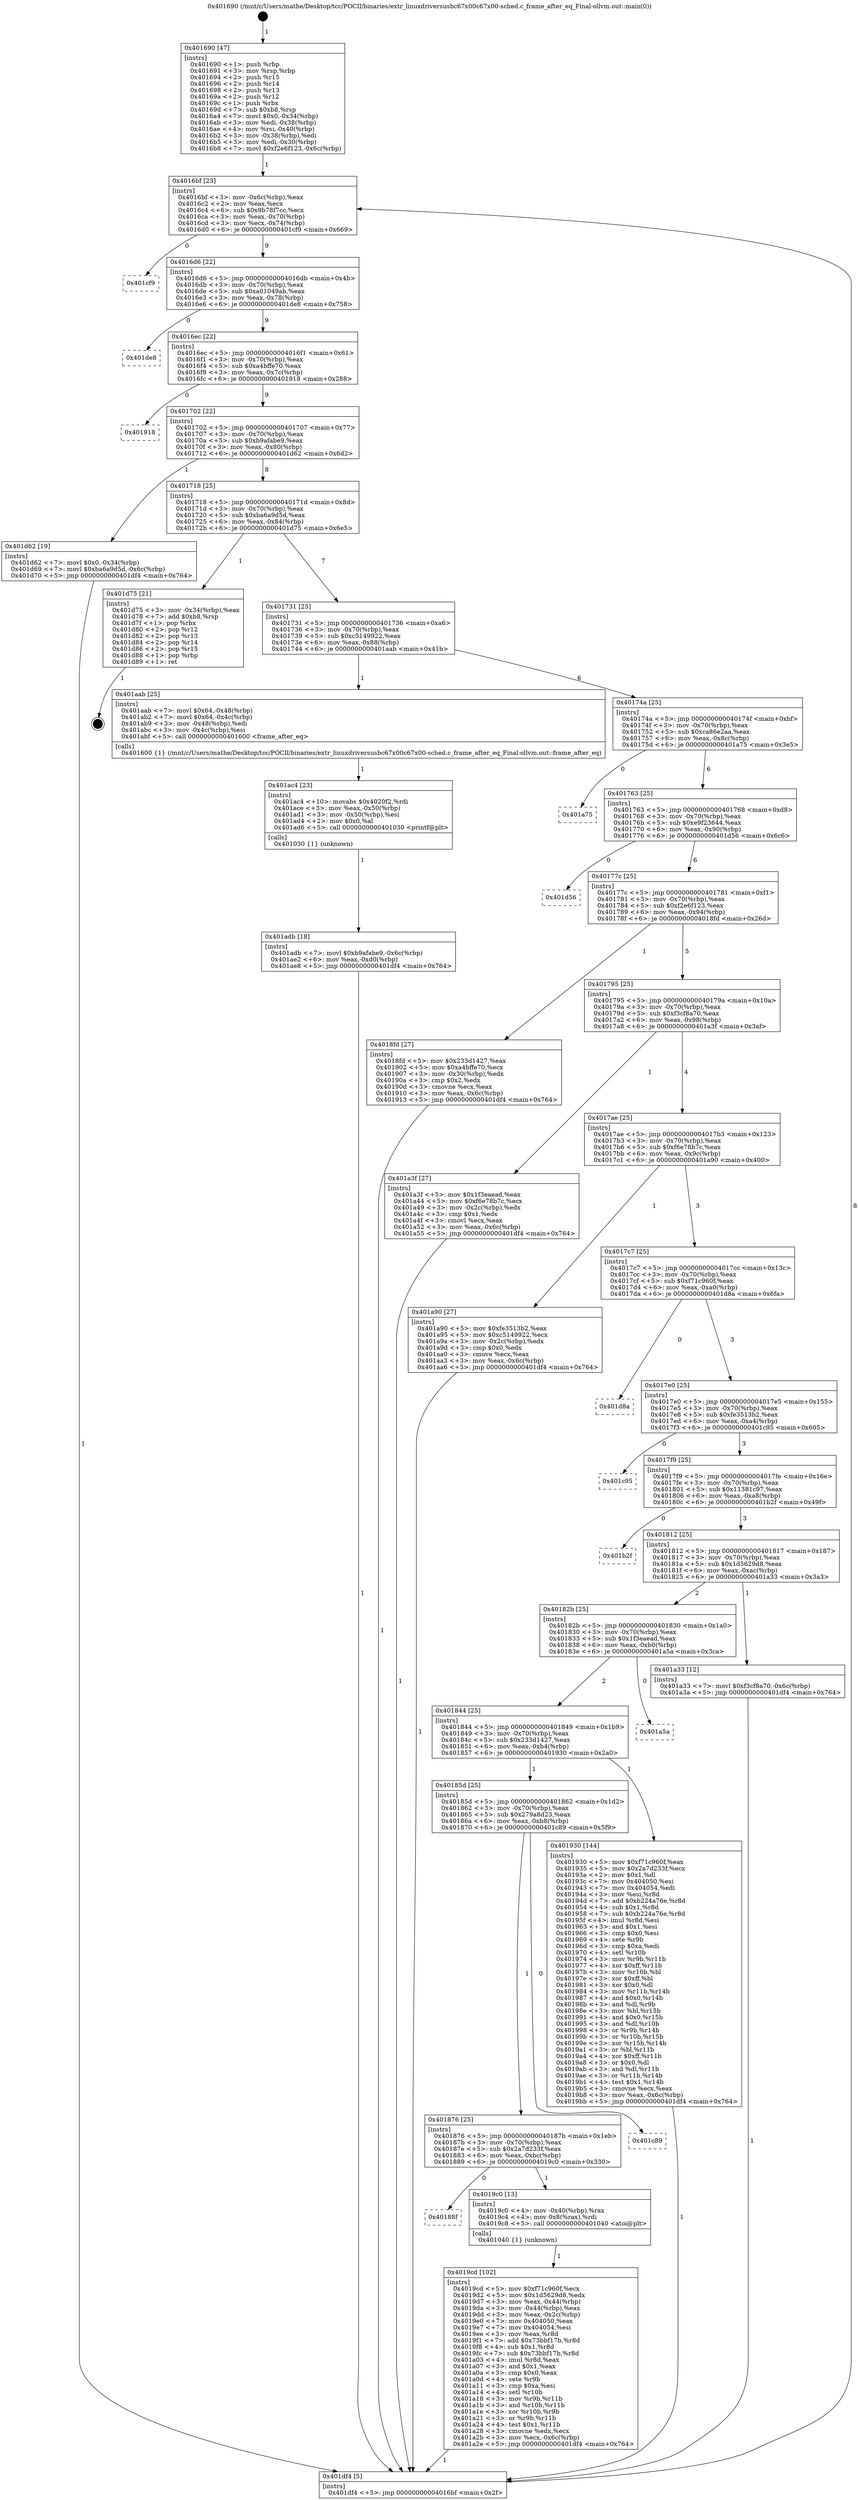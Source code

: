 digraph "0x401690" {
  label = "0x401690 (/mnt/c/Users/mathe/Desktop/tcc/POCII/binaries/extr_linuxdriversusbc67x00c67x00-sched.c_frame_after_eq_Final-ollvm.out::main(0))"
  labelloc = "t"
  node[shape=record]

  Entry [label="",width=0.3,height=0.3,shape=circle,fillcolor=black,style=filled]
  "0x4016bf" [label="{
     0x4016bf [23]\l
     | [instrs]\l
     &nbsp;&nbsp;0x4016bf \<+3\>: mov -0x6c(%rbp),%eax\l
     &nbsp;&nbsp;0x4016c2 \<+2\>: mov %eax,%ecx\l
     &nbsp;&nbsp;0x4016c4 \<+6\>: sub $0x9b78f7cc,%ecx\l
     &nbsp;&nbsp;0x4016ca \<+3\>: mov %eax,-0x70(%rbp)\l
     &nbsp;&nbsp;0x4016cd \<+3\>: mov %ecx,-0x74(%rbp)\l
     &nbsp;&nbsp;0x4016d0 \<+6\>: je 0000000000401cf9 \<main+0x669\>\l
  }"]
  "0x401cf9" [label="{
     0x401cf9\l
  }", style=dashed]
  "0x4016d6" [label="{
     0x4016d6 [22]\l
     | [instrs]\l
     &nbsp;&nbsp;0x4016d6 \<+5\>: jmp 00000000004016db \<main+0x4b\>\l
     &nbsp;&nbsp;0x4016db \<+3\>: mov -0x70(%rbp),%eax\l
     &nbsp;&nbsp;0x4016de \<+5\>: sub $0xa01049ab,%eax\l
     &nbsp;&nbsp;0x4016e3 \<+3\>: mov %eax,-0x78(%rbp)\l
     &nbsp;&nbsp;0x4016e6 \<+6\>: je 0000000000401de8 \<main+0x758\>\l
  }"]
  Exit [label="",width=0.3,height=0.3,shape=circle,fillcolor=black,style=filled,peripheries=2]
  "0x401de8" [label="{
     0x401de8\l
  }", style=dashed]
  "0x4016ec" [label="{
     0x4016ec [22]\l
     | [instrs]\l
     &nbsp;&nbsp;0x4016ec \<+5\>: jmp 00000000004016f1 \<main+0x61\>\l
     &nbsp;&nbsp;0x4016f1 \<+3\>: mov -0x70(%rbp),%eax\l
     &nbsp;&nbsp;0x4016f4 \<+5\>: sub $0xa4bffe70,%eax\l
     &nbsp;&nbsp;0x4016f9 \<+3\>: mov %eax,-0x7c(%rbp)\l
     &nbsp;&nbsp;0x4016fc \<+6\>: je 0000000000401918 \<main+0x288\>\l
  }"]
  "0x401adb" [label="{
     0x401adb [18]\l
     | [instrs]\l
     &nbsp;&nbsp;0x401adb \<+7\>: movl $0xb9afabe9,-0x6c(%rbp)\l
     &nbsp;&nbsp;0x401ae2 \<+6\>: mov %eax,-0xd0(%rbp)\l
     &nbsp;&nbsp;0x401ae8 \<+5\>: jmp 0000000000401df4 \<main+0x764\>\l
  }"]
  "0x401918" [label="{
     0x401918\l
  }", style=dashed]
  "0x401702" [label="{
     0x401702 [22]\l
     | [instrs]\l
     &nbsp;&nbsp;0x401702 \<+5\>: jmp 0000000000401707 \<main+0x77\>\l
     &nbsp;&nbsp;0x401707 \<+3\>: mov -0x70(%rbp),%eax\l
     &nbsp;&nbsp;0x40170a \<+5\>: sub $0xb9afabe9,%eax\l
     &nbsp;&nbsp;0x40170f \<+3\>: mov %eax,-0x80(%rbp)\l
     &nbsp;&nbsp;0x401712 \<+6\>: je 0000000000401d62 \<main+0x6d2\>\l
  }"]
  "0x401ac4" [label="{
     0x401ac4 [23]\l
     | [instrs]\l
     &nbsp;&nbsp;0x401ac4 \<+10\>: movabs $0x4020f2,%rdi\l
     &nbsp;&nbsp;0x401ace \<+3\>: mov %eax,-0x50(%rbp)\l
     &nbsp;&nbsp;0x401ad1 \<+3\>: mov -0x50(%rbp),%esi\l
     &nbsp;&nbsp;0x401ad4 \<+2\>: mov $0x0,%al\l
     &nbsp;&nbsp;0x401ad6 \<+5\>: call 0000000000401030 \<printf@plt\>\l
     | [calls]\l
     &nbsp;&nbsp;0x401030 \{1\} (unknown)\l
  }"]
  "0x401d62" [label="{
     0x401d62 [19]\l
     | [instrs]\l
     &nbsp;&nbsp;0x401d62 \<+7\>: movl $0x0,-0x34(%rbp)\l
     &nbsp;&nbsp;0x401d69 \<+7\>: movl $0xba6a9d5d,-0x6c(%rbp)\l
     &nbsp;&nbsp;0x401d70 \<+5\>: jmp 0000000000401df4 \<main+0x764\>\l
  }"]
  "0x401718" [label="{
     0x401718 [25]\l
     | [instrs]\l
     &nbsp;&nbsp;0x401718 \<+5\>: jmp 000000000040171d \<main+0x8d\>\l
     &nbsp;&nbsp;0x40171d \<+3\>: mov -0x70(%rbp),%eax\l
     &nbsp;&nbsp;0x401720 \<+5\>: sub $0xba6a9d5d,%eax\l
     &nbsp;&nbsp;0x401725 \<+6\>: mov %eax,-0x84(%rbp)\l
     &nbsp;&nbsp;0x40172b \<+6\>: je 0000000000401d75 \<main+0x6e5\>\l
  }"]
  "0x4019cd" [label="{
     0x4019cd [102]\l
     | [instrs]\l
     &nbsp;&nbsp;0x4019cd \<+5\>: mov $0xf71c960f,%ecx\l
     &nbsp;&nbsp;0x4019d2 \<+5\>: mov $0x1d5629d8,%edx\l
     &nbsp;&nbsp;0x4019d7 \<+3\>: mov %eax,-0x44(%rbp)\l
     &nbsp;&nbsp;0x4019da \<+3\>: mov -0x44(%rbp),%eax\l
     &nbsp;&nbsp;0x4019dd \<+3\>: mov %eax,-0x2c(%rbp)\l
     &nbsp;&nbsp;0x4019e0 \<+7\>: mov 0x404050,%eax\l
     &nbsp;&nbsp;0x4019e7 \<+7\>: mov 0x404054,%esi\l
     &nbsp;&nbsp;0x4019ee \<+3\>: mov %eax,%r8d\l
     &nbsp;&nbsp;0x4019f1 \<+7\>: add $0x73bbf17b,%r8d\l
     &nbsp;&nbsp;0x4019f8 \<+4\>: sub $0x1,%r8d\l
     &nbsp;&nbsp;0x4019fc \<+7\>: sub $0x73bbf17b,%r8d\l
     &nbsp;&nbsp;0x401a03 \<+4\>: imul %r8d,%eax\l
     &nbsp;&nbsp;0x401a07 \<+3\>: and $0x1,%eax\l
     &nbsp;&nbsp;0x401a0a \<+3\>: cmp $0x0,%eax\l
     &nbsp;&nbsp;0x401a0d \<+4\>: sete %r9b\l
     &nbsp;&nbsp;0x401a11 \<+3\>: cmp $0xa,%esi\l
     &nbsp;&nbsp;0x401a14 \<+4\>: setl %r10b\l
     &nbsp;&nbsp;0x401a18 \<+3\>: mov %r9b,%r11b\l
     &nbsp;&nbsp;0x401a1b \<+3\>: and %r10b,%r11b\l
     &nbsp;&nbsp;0x401a1e \<+3\>: xor %r10b,%r9b\l
     &nbsp;&nbsp;0x401a21 \<+3\>: or %r9b,%r11b\l
     &nbsp;&nbsp;0x401a24 \<+4\>: test $0x1,%r11b\l
     &nbsp;&nbsp;0x401a28 \<+3\>: cmovne %edx,%ecx\l
     &nbsp;&nbsp;0x401a2b \<+3\>: mov %ecx,-0x6c(%rbp)\l
     &nbsp;&nbsp;0x401a2e \<+5\>: jmp 0000000000401df4 \<main+0x764\>\l
  }"]
  "0x401d75" [label="{
     0x401d75 [21]\l
     | [instrs]\l
     &nbsp;&nbsp;0x401d75 \<+3\>: mov -0x34(%rbp),%eax\l
     &nbsp;&nbsp;0x401d78 \<+7\>: add $0xb8,%rsp\l
     &nbsp;&nbsp;0x401d7f \<+1\>: pop %rbx\l
     &nbsp;&nbsp;0x401d80 \<+2\>: pop %r12\l
     &nbsp;&nbsp;0x401d82 \<+2\>: pop %r13\l
     &nbsp;&nbsp;0x401d84 \<+2\>: pop %r14\l
     &nbsp;&nbsp;0x401d86 \<+2\>: pop %r15\l
     &nbsp;&nbsp;0x401d88 \<+1\>: pop %rbp\l
     &nbsp;&nbsp;0x401d89 \<+1\>: ret\l
  }"]
  "0x401731" [label="{
     0x401731 [25]\l
     | [instrs]\l
     &nbsp;&nbsp;0x401731 \<+5\>: jmp 0000000000401736 \<main+0xa6\>\l
     &nbsp;&nbsp;0x401736 \<+3\>: mov -0x70(%rbp),%eax\l
     &nbsp;&nbsp;0x401739 \<+5\>: sub $0xc5149922,%eax\l
     &nbsp;&nbsp;0x40173e \<+6\>: mov %eax,-0x88(%rbp)\l
     &nbsp;&nbsp;0x401744 \<+6\>: je 0000000000401aab \<main+0x41b\>\l
  }"]
  "0x40188f" [label="{
     0x40188f\l
  }", style=dashed]
  "0x401aab" [label="{
     0x401aab [25]\l
     | [instrs]\l
     &nbsp;&nbsp;0x401aab \<+7\>: movl $0x64,-0x48(%rbp)\l
     &nbsp;&nbsp;0x401ab2 \<+7\>: movl $0x64,-0x4c(%rbp)\l
     &nbsp;&nbsp;0x401ab9 \<+3\>: mov -0x48(%rbp),%edi\l
     &nbsp;&nbsp;0x401abc \<+3\>: mov -0x4c(%rbp),%esi\l
     &nbsp;&nbsp;0x401abf \<+5\>: call 0000000000401600 \<frame_after_eq\>\l
     | [calls]\l
     &nbsp;&nbsp;0x401600 \{1\} (/mnt/c/Users/mathe/Desktop/tcc/POCII/binaries/extr_linuxdriversusbc67x00c67x00-sched.c_frame_after_eq_Final-ollvm.out::frame_after_eq)\l
  }"]
  "0x40174a" [label="{
     0x40174a [25]\l
     | [instrs]\l
     &nbsp;&nbsp;0x40174a \<+5\>: jmp 000000000040174f \<main+0xbf\>\l
     &nbsp;&nbsp;0x40174f \<+3\>: mov -0x70(%rbp),%eax\l
     &nbsp;&nbsp;0x401752 \<+5\>: sub $0xca86e2aa,%eax\l
     &nbsp;&nbsp;0x401757 \<+6\>: mov %eax,-0x8c(%rbp)\l
     &nbsp;&nbsp;0x40175d \<+6\>: je 0000000000401a75 \<main+0x3e5\>\l
  }"]
  "0x4019c0" [label="{
     0x4019c0 [13]\l
     | [instrs]\l
     &nbsp;&nbsp;0x4019c0 \<+4\>: mov -0x40(%rbp),%rax\l
     &nbsp;&nbsp;0x4019c4 \<+4\>: mov 0x8(%rax),%rdi\l
     &nbsp;&nbsp;0x4019c8 \<+5\>: call 0000000000401040 \<atoi@plt\>\l
     | [calls]\l
     &nbsp;&nbsp;0x401040 \{1\} (unknown)\l
  }"]
  "0x401a75" [label="{
     0x401a75\l
  }", style=dashed]
  "0x401763" [label="{
     0x401763 [25]\l
     | [instrs]\l
     &nbsp;&nbsp;0x401763 \<+5\>: jmp 0000000000401768 \<main+0xd8\>\l
     &nbsp;&nbsp;0x401768 \<+3\>: mov -0x70(%rbp),%eax\l
     &nbsp;&nbsp;0x40176b \<+5\>: sub $0xe9f23644,%eax\l
     &nbsp;&nbsp;0x401770 \<+6\>: mov %eax,-0x90(%rbp)\l
     &nbsp;&nbsp;0x401776 \<+6\>: je 0000000000401d56 \<main+0x6c6\>\l
  }"]
  "0x401876" [label="{
     0x401876 [25]\l
     | [instrs]\l
     &nbsp;&nbsp;0x401876 \<+5\>: jmp 000000000040187b \<main+0x1eb\>\l
     &nbsp;&nbsp;0x40187b \<+3\>: mov -0x70(%rbp),%eax\l
     &nbsp;&nbsp;0x40187e \<+5\>: sub $0x2a7d233f,%eax\l
     &nbsp;&nbsp;0x401883 \<+6\>: mov %eax,-0xbc(%rbp)\l
     &nbsp;&nbsp;0x401889 \<+6\>: je 00000000004019c0 \<main+0x330\>\l
  }"]
  "0x401d56" [label="{
     0x401d56\l
  }", style=dashed]
  "0x40177c" [label="{
     0x40177c [25]\l
     | [instrs]\l
     &nbsp;&nbsp;0x40177c \<+5\>: jmp 0000000000401781 \<main+0xf1\>\l
     &nbsp;&nbsp;0x401781 \<+3\>: mov -0x70(%rbp),%eax\l
     &nbsp;&nbsp;0x401784 \<+5\>: sub $0xf2e6f123,%eax\l
     &nbsp;&nbsp;0x401789 \<+6\>: mov %eax,-0x94(%rbp)\l
     &nbsp;&nbsp;0x40178f \<+6\>: je 00000000004018fd \<main+0x26d\>\l
  }"]
  "0x401c89" [label="{
     0x401c89\l
  }", style=dashed]
  "0x4018fd" [label="{
     0x4018fd [27]\l
     | [instrs]\l
     &nbsp;&nbsp;0x4018fd \<+5\>: mov $0x233d1427,%eax\l
     &nbsp;&nbsp;0x401902 \<+5\>: mov $0xa4bffe70,%ecx\l
     &nbsp;&nbsp;0x401907 \<+3\>: mov -0x30(%rbp),%edx\l
     &nbsp;&nbsp;0x40190a \<+3\>: cmp $0x2,%edx\l
     &nbsp;&nbsp;0x40190d \<+3\>: cmovne %ecx,%eax\l
     &nbsp;&nbsp;0x401910 \<+3\>: mov %eax,-0x6c(%rbp)\l
     &nbsp;&nbsp;0x401913 \<+5\>: jmp 0000000000401df4 \<main+0x764\>\l
  }"]
  "0x401795" [label="{
     0x401795 [25]\l
     | [instrs]\l
     &nbsp;&nbsp;0x401795 \<+5\>: jmp 000000000040179a \<main+0x10a\>\l
     &nbsp;&nbsp;0x40179a \<+3\>: mov -0x70(%rbp),%eax\l
     &nbsp;&nbsp;0x40179d \<+5\>: sub $0xf3cf8a70,%eax\l
     &nbsp;&nbsp;0x4017a2 \<+6\>: mov %eax,-0x98(%rbp)\l
     &nbsp;&nbsp;0x4017a8 \<+6\>: je 0000000000401a3f \<main+0x3af\>\l
  }"]
  "0x401df4" [label="{
     0x401df4 [5]\l
     | [instrs]\l
     &nbsp;&nbsp;0x401df4 \<+5\>: jmp 00000000004016bf \<main+0x2f\>\l
  }"]
  "0x401690" [label="{
     0x401690 [47]\l
     | [instrs]\l
     &nbsp;&nbsp;0x401690 \<+1\>: push %rbp\l
     &nbsp;&nbsp;0x401691 \<+3\>: mov %rsp,%rbp\l
     &nbsp;&nbsp;0x401694 \<+2\>: push %r15\l
     &nbsp;&nbsp;0x401696 \<+2\>: push %r14\l
     &nbsp;&nbsp;0x401698 \<+2\>: push %r13\l
     &nbsp;&nbsp;0x40169a \<+2\>: push %r12\l
     &nbsp;&nbsp;0x40169c \<+1\>: push %rbx\l
     &nbsp;&nbsp;0x40169d \<+7\>: sub $0xb8,%rsp\l
     &nbsp;&nbsp;0x4016a4 \<+7\>: movl $0x0,-0x34(%rbp)\l
     &nbsp;&nbsp;0x4016ab \<+3\>: mov %edi,-0x38(%rbp)\l
     &nbsp;&nbsp;0x4016ae \<+4\>: mov %rsi,-0x40(%rbp)\l
     &nbsp;&nbsp;0x4016b2 \<+3\>: mov -0x38(%rbp),%edi\l
     &nbsp;&nbsp;0x4016b5 \<+3\>: mov %edi,-0x30(%rbp)\l
     &nbsp;&nbsp;0x4016b8 \<+7\>: movl $0xf2e6f123,-0x6c(%rbp)\l
  }"]
  "0x40185d" [label="{
     0x40185d [25]\l
     | [instrs]\l
     &nbsp;&nbsp;0x40185d \<+5\>: jmp 0000000000401862 \<main+0x1d2\>\l
     &nbsp;&nbsp;0x401862 \<+3\>: mov -0x70(%rbp),%eax\l
     &nbsp;&nbsp;0x401865 \<+5\>: sub $0x279a8d23,%eax\l
     &nbsp;&nbsp;0x40186a \<+6\>: mov %eax,-0xb8(%rbp)\l
     &nbsp;&nbsp;0x401870 \<+6\>: je 0000000000401c89 \<main+0x5f9\>\l
  }"]
  "0x401a3f" [label="{
     0x401a3f [27]\l
     | [instrs]\l
     &nbsp;&nbsp;0x401a3f \<+5\>: mov $0x1f3eaead,%eax\l
     &nbsp;&nbsp;0x401a44 \<+5\>: mov $0xf6e78b7c,%ecx\l
     &nbsp;&nbsp;0x401a49 \<+3\>: mov -0x2c(%rbp),%edx\l
     &nbsp;&nbsp;0x401a4c \<+3\>: cmp $0x1,%edx\l
     &nbsp;&nbsp;0x401a4f \<+3\>: cmovl %ecx,%eax\l
     &nbsp;&nbsp;0x401a52 \<+3\>: mov %eax,-0x6c(%rbp)\l
     &nbsp;&nbsp;0x401a55 \<+5\>: jmp 0000000000401df4 \<main+0x764\>\l
  }"]
  "0x4017ae" [label="{
     0x4017ae [25]\l
     | [instrs]\l
     &nbsp;&nbsp;0x4017ae \<+5\>: jmp 00000000004017b3 \<main+0x123\>\l
     &nbsp;&nbsp;0x4017b3 \<+3\>: mov -0x70(%rbp),%eax\l
     &nbsp;&nbsp;0x4017b6 \<+5\>: sub $0xf6e78b7c,%eax\l
     &nbsp;&nbsp;0x4017bb \<+6\>: mov %eax,-0x9c(%rbp)\l
     &nbsp;&nbsp;0x4017c1 \<+6\>: je 0000000000401a90 \<main+0x400\>\l
  }"]
  "0x401930" [label="{
     0x401930 [144]\l
     | [instrs]\l
     &nbsp;&nbsp;0x401930 \<+5\>: mov $0xf71c960f,%eax\l
     &nbsp;&nbsp;0x401935 \<+5\>: mov $0x2a7d233f,%ecx\l
     &nbsp;&nbsp;0x40193a \<+2\>: mov $0x1,%dl\l
     &nbsp;&nbsp;0x40193c \<+7\>: mov 0x404050,%esi\l
     &nbsp;&nbsp;0x401943 \<+7\>: mov 0x404054,%edi\l
     &nbsp;&nbsp;0x40194a \<+3\>: mov %esi,%r8d\l
     &nbsp;&nbsp;0x40194d \<+7\>: add $0xb224a76e,%r8d\l
     &nbsp;&nbsp;0x401954 \<+4\>: sub $0x1,%r8d\l
     &nbsp;&nbsp;0x401958 \<+7\>: sub $0xb224a76e,%r8d\l
     &nbsp;&nbsp;0x40195f \<+4\>: imul %r8d,%esi\l
     &nbsp;&nbsp;0x401963 \<+3\>: and $0x1,%esi\l
     &nbsp;&nbsp;0x401966 \<+3\>: cmp $0x0,%esi\l
     &nbsp;&nbsp;0x401969 \<+4\>: sete %r9b\l
     &nbsp;&nbsp;0x40196d \<+3\>: cmp $0xa,%edi\l
     &nbsp;&nbsp;0x401970 \<+4\>: setl %r10b\l
     &nbsp;&nbsp;0x401974 \<+3\>: mov %r9b,%r11b\l
     &nbsp;&nbsp;0x401977 \<+4\>: xor $0xff,%r11b\l
     &nbsp;&nbsp;0x40197b \<+3\>: mov %r10b,%bl\l
     &nbsp;&nbsp;0x40197e \<+3\>: xor $0xff,%bl\l
     &nbsp;&nbsp;0x401981 \<+3\>: xor $0x0,%dl\l
     &nbsp;&nbsp;0x401984 \<+3\>: mov %r11b,%r14b\l
     &nbsp;&nbsp;0x401987 \<+4\>: and $0x0,%r14b\l
     &nbsp;&nbsp;0x40198b \<+3\>: and %dl,%r9b\l
     &nbsp;&nbsp;0x40198e \<+3\>: mov %bl,%r15b\l
     &nbsp;&nbsp;0x401991 \<+4\>: and $0x0,%r15b\l
     &nbsp;&nbsp;0x401995 \<+3\>: and %dl,%r10b\l
     &nbsp;&nbsp;0x401998 \<+3\>: or %r9b,%r14b\l
     &nbsp;&nbsp;0x40199b \<+3\>: or %r10b,%r15b\l
     &nbsp;&nbsp;0x40199e \<+3\>: xor %r15b,%r14b\l
     &nbsp;&nbsp;0x4019a1 \<+3\>: or %bl,%r11b\l
     &nbsp;&nbsp;0x4019a4 \<+4\>: xor $0xff,%r11b\l
     &nbsp;&nbsp;0x4019a8 \<+3\>: or $0x0,%dl\l
     &nbsp;&nbsp;0x4019ab \<+3\>: and %dl,%r11b\l
     &nbsp;&nbsp;0x4019ae \<+3\>: or %r11b,%r14b\l
     &nbsp;&nbsp;0x4019b1 \<+4\>: test $0x1,%r14b\l
     &nbsp;&nbsp;0x4019b5 \<+3\>: cmovne %ecx,%eax\l
     &nbsp;&nbsp;0x4019b8 \<+3\>: mov %eax,-0x6c(%rbp)\l
     &nbsp;&nbsp;0x4019bb \<+5\>: jmp 0000000000401df4 \<main+0x764\>\l
  }"]
  "0x401a90" [label="{
     0x401a90 [27]\l
     | [instrs]\l
     &nbsp;&nbsp;0x401a90 \<+5\>: mov $0xfe3513b2,%eax\l
     &nbsp;&nbsp;0x401a95 \<+5\>: mov $0xc5149922,%ecx\l
     &nbsp;&nbsp;0x401a9a \<+3\>: mov -0x2c(%rbp),%edx\l
     &nbsp;&nbsp;0x401a9d \<+3\>: cmp $0x0,%edx\l
     &nbsp;&nbsp;0x401aa0 \<+3\>: cmove %ecx,%eax\l
     &nbsp;&nbsp;0x401aa3 \<+3\>: mov %eax,-0x6c(%rbp)\l
     &nbsp;&nbsp;0x401aa6 \<+5\>: jmp 0000000000401df4 \<main+0x764\>\l
  }"]
  "0x4017c7" [label="{
     0x4017c7 [25]\l
     | [instrs]\l
     &nbsp;&nbsp;0x4017c7 \<+5\>: jmp 00000000004017cc \<main+0x13c\>\l
     &nbsp;&nbsp;0x4017cc \<+3\>: mov -0x70(%rbp),%eax\l
     &nbsp;&nbsp;0x4017cf \<+5\>: sub $0xf71c960f,%eax\l
     &nbsp;&nbsp;0x4017d4 \<+6\>: mov %eax,-0xa0(%rbp)\l
     &nbsp;&nbsp;0x4017da \<+6\>: je 0000000000401d8a \<main+0x6fa\>\l
  }"]
  "0x401844" [label="{
     0x401844 [25]\l
     | [instrs]\l
     &nbsp;&nbsp;0x401844 \<+5\>: jmp 0000000000401849 \<main+0x1b9\>\l
     &nbsp;&nbsp;0x401849 \<+3\>: mov -0x70(%rbp),%eax\l
     &nbsp;&nbsp;0x40184c \<+5\>: sub $0x233d1427,%eax\l
     &nbsp;&nbsp;0x401851 \<+6\>: mov %eax,-0xb4(%rbp)\l
     &nbsp;&nbsp;0x401857 \<+6\>: je 0000000000401930 \<main+0x2a0\>\l
  }"]
  "0x401d8a" [label="{
     0x401d8a\l
  }", style=dashed]
  "0x4017e0" [label="{
     0x4017e0 [25]\l
     | [instrs]\l
     &nbsp;&nbsp;0x4017e0 \<+5\>: jmp 00000000004017e5 \<main+0x155\>\l
     &nbsp;&nbsp;0x4017e5 \<+3\>: mov -0x70(%rbp),%eax\l
     &nbsp;&nbsp;0x4017e8 \<+5\>: sub $0xfe3513b2,%eax\l
     &nbsp;&nbsp;0x4017ed \<+6\>: mov %eax,-0xa4(%rbp)\l
     &nbsp;&nbsp;0x4017f3 \<+6\>: je 0000000000401c95 \<main+0x605\>\l
  }"]
  "0x401a5a" [label="{
     0x401a5a\l
  }", style=dashed]
  "0x401c95" [label="{
     0x401c95\l
  }", style=dashed]
  "0x4017f9" [label="{
     0x4017f9 [25]\l
     | [instrs]\l
     &nbsp;&nbsp;0x4017f9 \<+5\>: jmp 00000000004017fe \<main+0x16e\>\l
     &nbsp;&nbsp;0x4017fe \<+3\>: mov -0x70(%rbp),%eax\l
     &nbsp;&nbsp;0x401801 \<+5\>: sub $0x11381c97,%eax\l
     &nbsp;&nbsp;0x401806 \<+6\>: mov %eax,-0xa8(%rbp)\l
     &nbsp;&nbsp;0x40180c \<+6\>: je 0000000000401b2f \<main+0x49f\>\l
  }"]
  "0x40182b" [label="{
     0x40182b [25]\l
     | [instrs]\l
     &nbsp;&nbsp;0x40182b \<+5\>: jmp 0000000000401830 \<main+0x1a0\>\l
     &nbsp;&nbsp;0x401830 \<+3\>: mov -0x70(%rbp),%eax\l
     &nbsp;&nbsp;0x401833 \<+5\>: sub $0x1f3eaead,%eax\l
     &nbsp;&nbsp;0x401838 \<+6\>: mov %eax,-0xb0(%rbp)\l
     &nbsp;&nbsp;0x40183e \<+6\>: je 0000000000401a5a \<main+0x3ca\>\l
  }"]
  "0x401b2f" [label="{
     0x401b2f\l
  }", style=dashed]
  "0x401812" [label="{
     0x401812 [25]\l
     | [instrs]\l
     &nbsp;&nbsp;0x401812 \<+5\>: jmp 0000000000401817 \<main+0x187\>\l
     &nbsp;&nbsp;0x401817 \<+3\>: mov -0x70(%rbp),%eax\l
     &nbsp;&nbsp;0x40181a \<+5\>: sub $0x1d5629d8,%eax\l
     &nbsp;&nbsp;0x40181f \<+6\>: mov %eax,-0xac(%rbp)\l
     &nbsp;&nbsp;0x401825 \<+6\>: je 0000000000401a33 \<main+0x3a3\>\l
  }"]
  "0x401a33" [label="{
     0x401a33 [12]\l
     | [instrs]\l
     &nbsp;&nbsp;0x401a33 \<+7\>: movl $0xf3cf8a70,-0x6c(%rbp)\l
     &nbsp;&nbsp;0x401a3a \<+5\>: jmp 0000000000401df4 \<main+0x764\>\l
  }"]
  Entry -> "0x401690" [label=" 1"]
  "0x4016bf" -> "0x401cf9" [label=" 0"]
  "0x4016bf" -> "0x4016d6" [label=" 9"]
  "0x401d75" -> Exit [label=" 1"]
  "0x4016d6" -> "0x401de8" [label=" 0"]
  "0x4016d6" -> "0x4016ec" [label=" 9"]
  "0x401d62" -> "0x401df4" [label=" 1"]
  "0x4016ec" -> "0x401918" [label=" 0"]
  "0x4016ec" -> "0x401702" [label=" 9"]
  "0x401adb" -> "0x401df4" [label=" 1"]
  "0x401702" -> "0x401d62" [label=" 1"]
  "0x401702" -> "0x401718" [label=" 8"]
  "0x401ac4" -> "0x401adb" [label=" 1"]
  "0x401718" -> "0x401d75" [label=" 1"]
  "0x401718" -> "0x401731" [label=" 7"]
  "0x401aab" -> "0x401ac4" [label=" 1"]
  "0x401731" -> "0x401aab" [label=" 1"]
  "0x401731" -> "0x40174a" [label=" 6"]
  "0x401a90" -> "0x401df4" [label=" 1"]
  "0x40174a" -> "0x401a75" [label=" 0"]
  "0x40174a" -> "0x401763" [label=" 6"]
  "0x401a3f" -> "0x401df4" [label=" 1"]
  "0x401763" -> "0x401d56" [label=" 0"]
  "0x401763" -> "0x40177c" [label=" 6"]
  "0x4019cd" -> "0x401df4" [label=" 1"]
  "0x40177c" -> "0x4018fd" [label=" 1"]
  "0x40177c" -> "0x401795" [label=" 5"]
  "0x4018fd" -> "0x401df4" [label=" 1"]
  "0x401690" -> "0x4016bf" [label=" 1"]
  "0x401df4" -> "0x4016bf" [label=" 8"]
  "0x4019c0" -> "0x4019cd" [label=" 1"]
  "0x401795" -> "0x401a3f" [label=" 1"]
  "0x401795" -> "0x4017ae" [label=" 4"]
  "0x401876" -> "0x4019c0" [label=" 1"]
  "0x4017ae" -> "0x401a90" [label=" 1"]
  "0x4017ae" -> "0x4017c7" [label=" 3"]
  "0x401a33" -> "0x401df4" [label=" 1"]
  "0x4017c7" -> "0x401d8a" [label=" 0"]
  "0x4017c7" -> "0x4017e0" [label=" 3"]
  "0x40185d" -> "0x401c89" [label=" 0"]
  "0x4017e0" -> "0x401c95" [label=" 0"]
  "0x4017e0" -> "0x4017f9" [label=" 3"]
  "0x401876" -> "0x40188f" [label=" 0"]
  "0x4017f9" -> "0x401b2f" [label=" 0"]
  "0x4017f9" -> "0x401812" [label=" 3"]
  "0x401844" -> "0x40185d" [label=" 1"]
  "0x401812" -> "0x401a33" [label=" 1"]
  "0x401812" -> "0x40182b" [label=" 2"]
  "0x401930" -> "0x401df4" [label=" 1"]
  "0x40182b" -> "0x401a5a" [label=" 0"]
  "0x40182b" -> "0x401844" [label=" 2"]
  "0x40185d" -> "0x401876" [label=" 1"]
  "0x401844" -> "0x401930" [label=" 1"]
}
